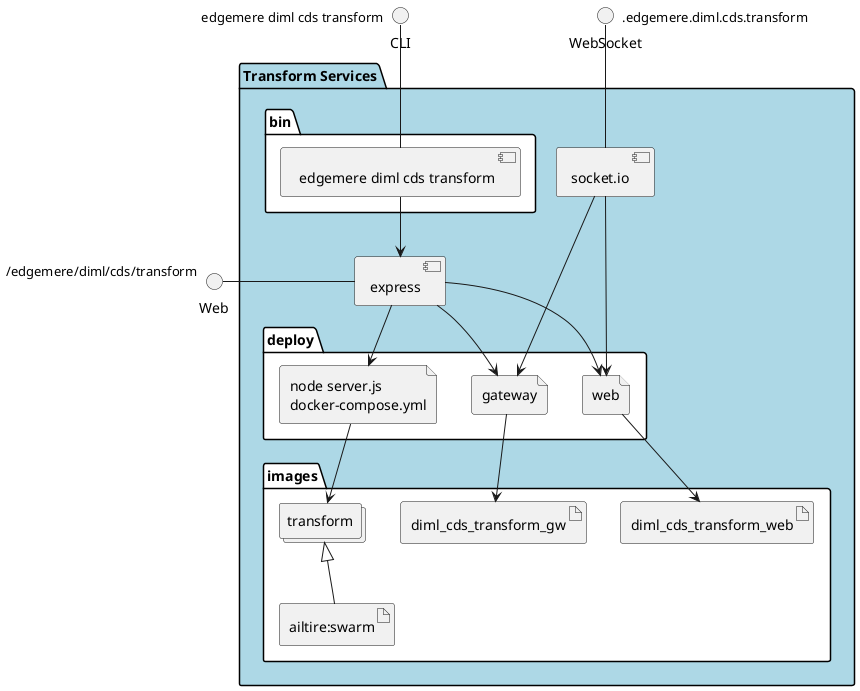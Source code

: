 @startuml
  interface CLI
  interface Web
  interface WebSocket
package "Transform Services" #lightblue {
  component express as REST
  component socket.io as socket
  folder bin #ffffff {
    component " edgemere diml cds transform" as binName
  }
  binName --> REST

  folder deploy #ffffff {
      file "node server.js\ndocker-compose.yml" as transform_container
      REST --> transform_container

  
    file "web" as web_container
    REST --> web_container
    socket ---> web_container
  
    file "gateway" as gateway_container
    REST --> gateway_container
    socket ---> gateway_container
  
  }
  folder images #ffffff {
    collections "transform" as transformimage
    artifact "ailtire:swarm" as ailtireswarm
    transformimage <|-- ailtireswarm
    transform_container --> transformimage

  
      artifact diml_cds_transform_web
      web_container --> diml_cds_transform_web
    
      artifact diml_cds_transform_gw
      gateway_container --> diml_cds_transform_gw
    
  }
}
CLI " edgemere diml cds transform" -- binName
Web "/edgemere/diml/cds/transform" - REST
WebSocket ".edgemere.diml.cds.transform" -- socket

@enduml

